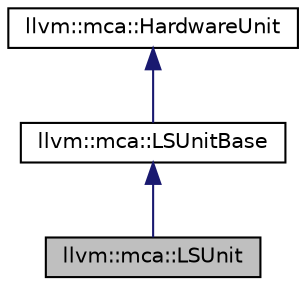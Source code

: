 digraph "llvm::mca::LSUnit"
{
 // LATEX_PDF_SIZE
  bgcolor="transparent";
  edge [fontname="Helvetica",fontsize="10",labelfontname="Helvetica",labelfontsize="10"];
  node [fontname="Helvetica",fontsize="10",shape="box"];
  Node1 [label="llvm::mca::LSUnit",height=0.2,width=0.4,color="black", fillcolor="grey75", style="filled", fontcolor="black",tooltip="Default Load/Store Unit (LS Unit) for simulated processors."];
  Node2 -> Node1 [dir="back",color="midnightblue",fontsize="10",style="solid",fontname="Helvetica"];
  Node2 [label="llvm::mca::LSUnitBase",height=0.2,width=0.4,color="black",URL="$classllvm_1_1mca_1_1LSUnitBase.html",tooltip="Abstract base interface for LS (load/store) units in llvm-mca."];
  Node3 -> Node2 [dir="back",color="midnightblue",fontsize="10",style="solid",fontname="Helvetica"];
  Node3 [label="llvm::mca::HardwareUnit",height=0.2,width=0.4,color="black",URL="$classllvm_1_1mca_1_1HardwareUnit.html",tooltip=" "];
}
